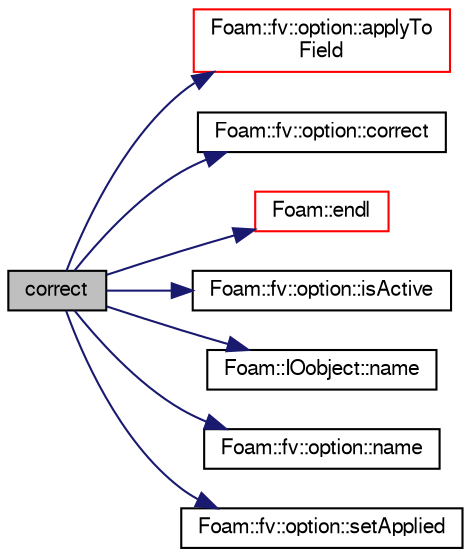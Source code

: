 digraph "correct"
{
  bgcolor="transparent";
  edge [fontname="FreeSans",fontsize="10",labelfontname="FreeSans",labelfontsize="10"];
  node [fontname="FreeSans",fontsize="10",shape=record];
  rankdir="LR";
  Node1329 [label="correct",height=0.2,width=0.4,color="black", fillcolor="grey75", style="filled", fontcolor="black"];
  Node1329 -> Node1330 [color="midnightblue",fontsize="10",style="solid",fontname="FreeSans"];
  Node1330 [label="Foam::fv::option::applyTo\lField",height=0.2,width=0.4,color="red",URL="$a23446.html#a673b8b40e314f4b1a05bbd23ec4f513f",tooltip="Return index of field name if found in fieldNames list. "];
  Node1329 -> Node1332 [color="midnightblue",fontsize="10",style="solid",fontname="FreeSans"];
  Node1332 [label="Foam::fv::option::correct",height=0.2,width=0.4,color="black",URL="$a23446.html#a0b7d6ea270c9864f7a3ba54f6e00a9a4",tooltip="Scalar. "];
  Node1329 -> Node1333 [color="midnightblue",fontsize="10",style="solid",fontname="FreeSans"];
  Node1333 [label="Foam::endl",height=0.2,width=0.4,color="red",URL="$a21124.html#a2db8fe02a0d3909e9351bb4275b23ce4",tooltip="Add newline and flush stream. "];
  Node1329 -> Node1335 [color="midnightblue",fontsize="10",style="solid",fontname="FreeSans"];
  Node1335 [label="Foam::fv::option::isActive",height=0.2,width=0.4,color="black",URL="$a23446.html#aa1f512ab0fcc05612f8e3d6a4664ce9a",tooltip="Is the source active? "];
  Node1329 -> Node1336 [color="midnightblue",fontsize="10",style="solid",fontname="FreeSans"];
  Node1336 [label="Foam::IOobject::name",height=0.2,width=0.4,color="black",URL="$a26142.html#acc80e00a8ac919288fb55bd14cc88bf6",tooltip="Return name. "];
  Node1329 -> Node1337 [color="midnightblue",fontsize="10",style="solid",fontname="FreeSans"];
  Node1337 [label="Foam::fv::option::name",height=0.2,width=0.4,color="black",URL="$a23446.html#ade4113569ef0db70665fded275a5e38e",tooltip="Return const access to the source name. "];
  Node1329 -> Node1338 [color="midnightblue",fontsize="10",style="solid",fontname="FreeSans"];
  Node1338 [label="Foam::fv::option::setApplied",height=0.2,width=0.4,color="black",URL="$a23446.html#aef9a49dfa6c9daeb6fef675c9ac559fb",tooltip="Set the applied flag to true for field index fieldI. "];
}
